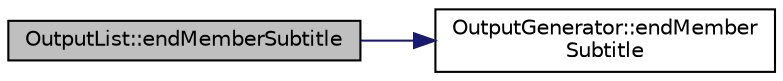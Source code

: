 digraph "OutputList::endMemberSubtitle"
{
 // LATEX_PDF_SIZE
  edge [fontname="Helvetica",fontsize="10",labelfontname="Helvetica",labelfontsize="10"];
  node [fontname="Helvetica",fontsize="10",shape=record];
  rankdir="LR";
  Node1 [label="OutputList::endMemberSubtitle",height=0.2,width=0.4,color="black", fillcolor="grey75", style="filled", fontcolor="black",tooltip=" "];
  Node1 -> Node2 [color="midnightblue",fontsize="10",style="solid",fontname="Helvetica"];
  Node2 [label="OutputGenerator::endMember\lSubtitle",height=0.2,width=0.4,color="black", fillcolor="white", style="filled",URL="$classOutputGenerator.html#a0c56a25591efb4a9b38da70757dfe46c",tooltip=" "];
}
